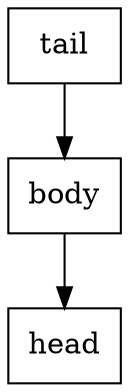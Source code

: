 digraph root_a {
    tail [op_type=tail, shape = box, input = yes]
    body [op_type=body,  shape = box ]
    head [op_type=head,  shape = box, output = yes]

    tail -> body -> head
}